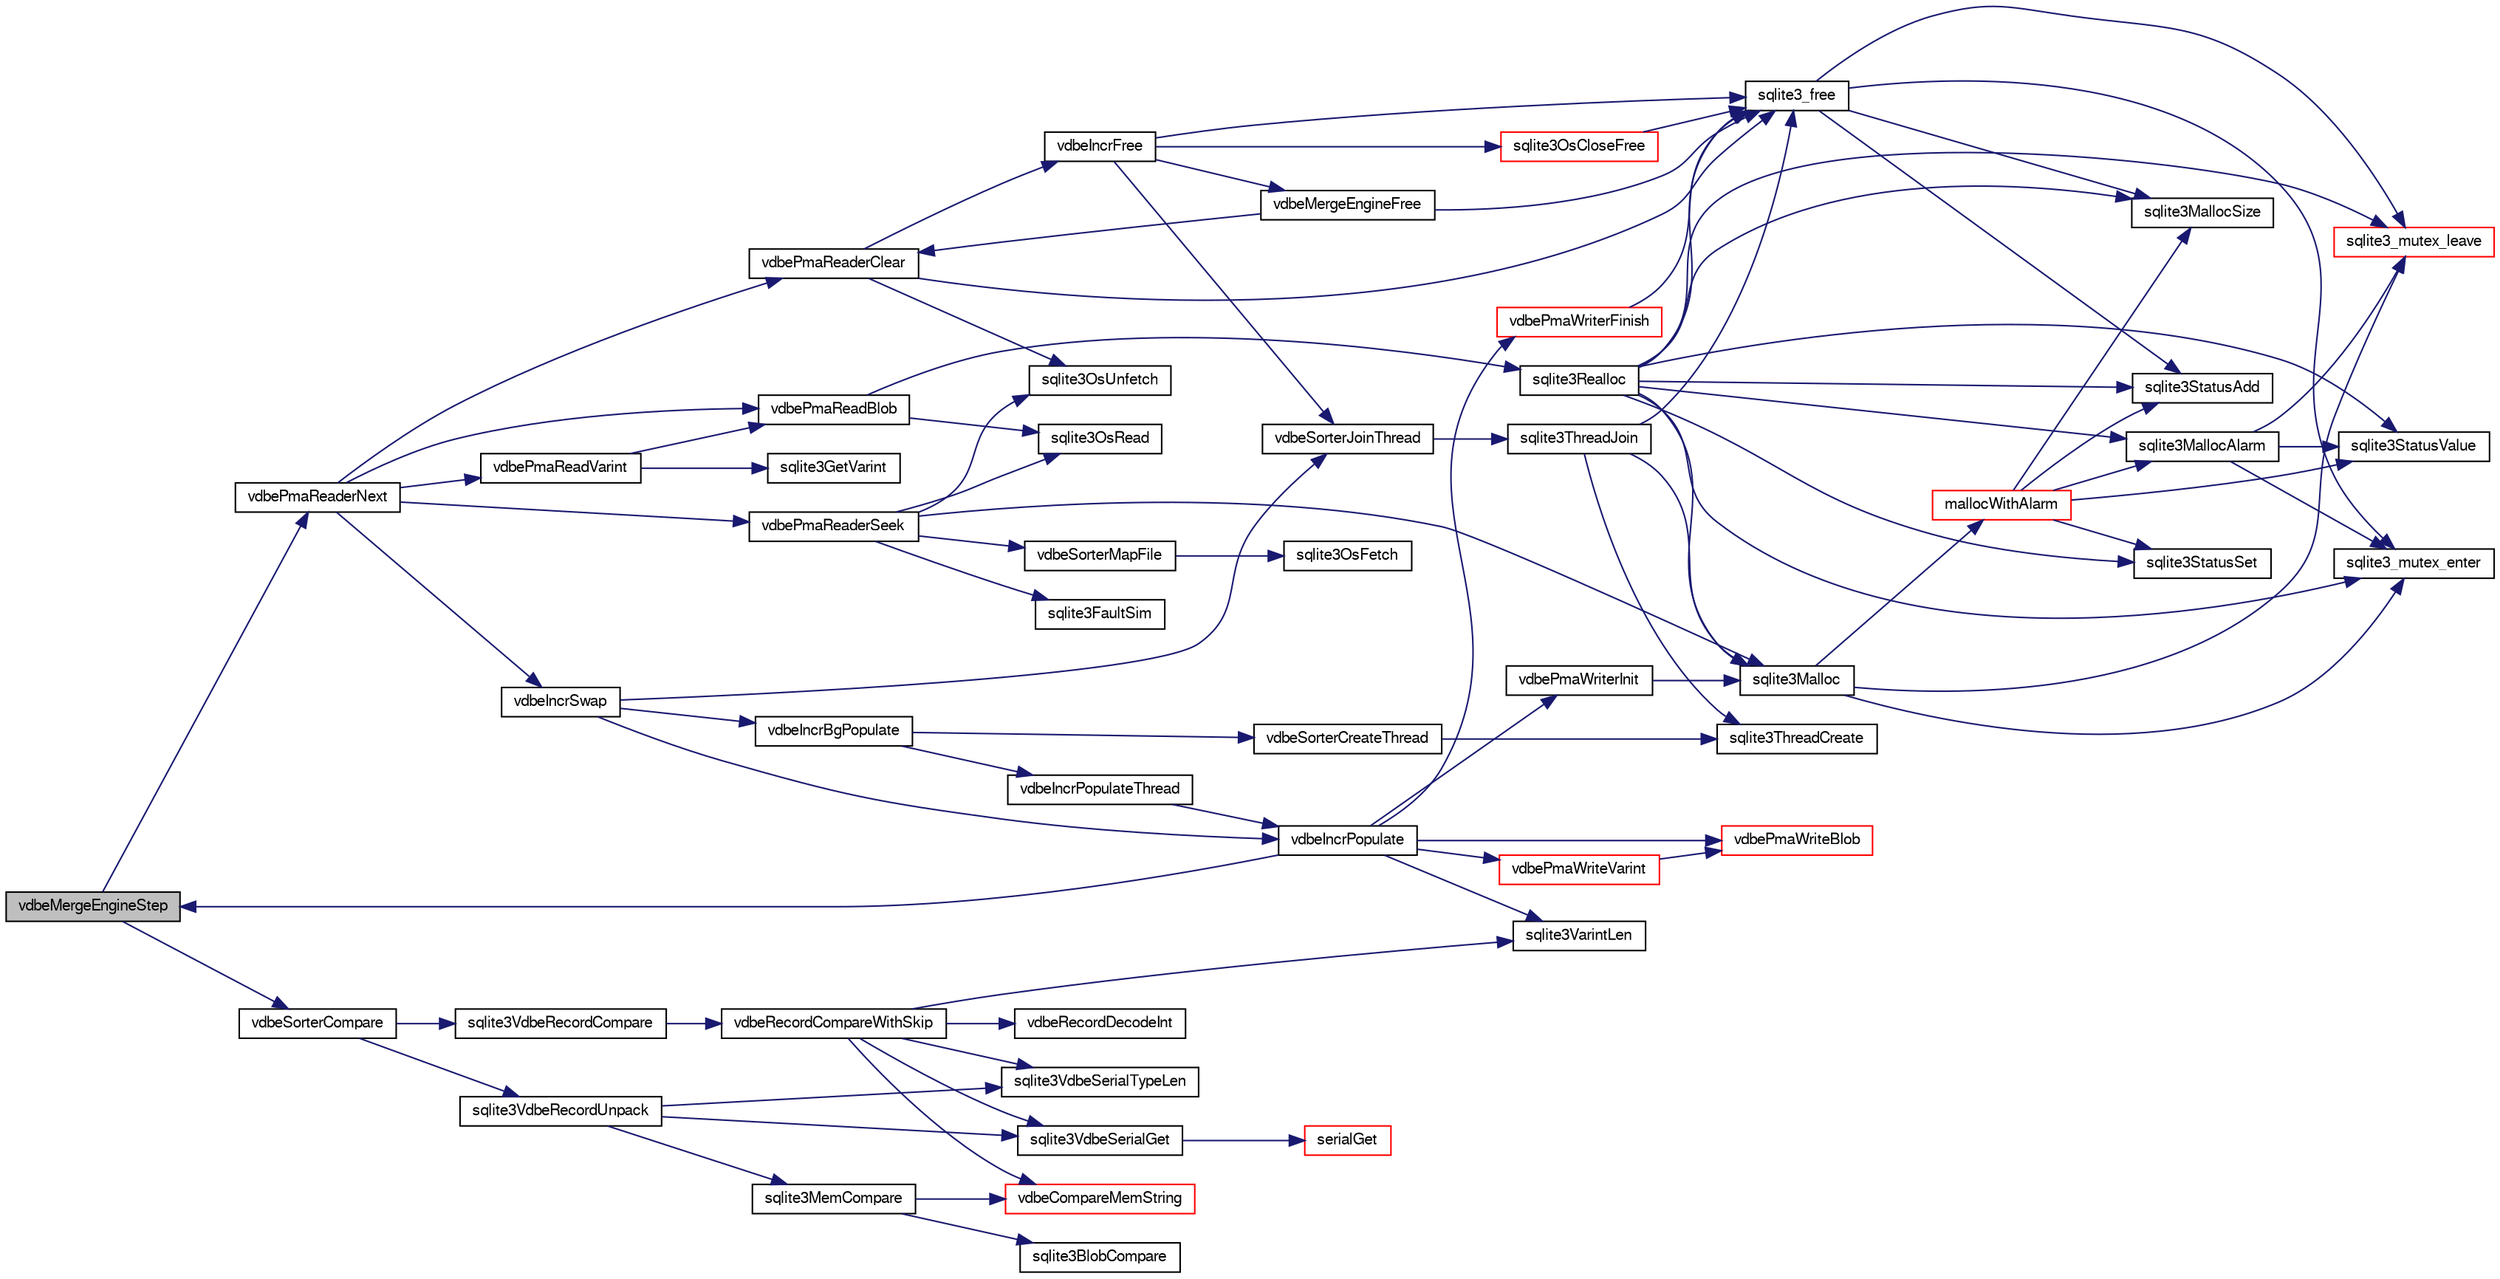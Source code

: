digraph "vdbeMergeEngineStep"
{
  edge [fontname="FreeSans",fontsize="10",labelfontname="FreeSans",labelfontsize="10"];
  node [fontname="FreeSans",fontsize="10",shape=record];
  rankdir="LR";
  Node869465 [label="vdbeMergeEngineStep",height=0.2,width=0.4,color="black", fillcolor="grey75", style="filled", fontcolor="black"];
  Node869465 -> Node869466 [color="midnightblue",fontsize="10",style="solid",fontname="FreeSans"];
  Node869466 [label="vdbePmaReaderNext",height=0.2,width=0.4,color="black", fillcolor="white", style="filled",URL="$sqlite3_8c.html#af63a38a01ef1374e7a717f83c2ccf648"];
  Node869466 -> Node869467 [color="midnightblue",fontsize="10",style="solid",fontname="FreeSans"];
  Node869467 [label="vdbeIncrSwap",height=0.2,width=0.4,color="black", fillcolor="white", style="filled",URL="$sqlite3_8c.html#a8f7f6718c318c3268d28964e2b983225"];
  Node869467 -> Node869468 [color="midnightblue",fontsize="10",style="solid",fontname="FreeSans"];
  Node869468 [label="vdbeSorterJoinThread",height=0.2,width=0.4,color="black", fillcolor="white", style="filled",URL="$sqlite3_8c.html#a4e60b28b8975e8e1e4fa2059c12561f0"];
  Node869468 -> Node869469 [color="midnightblue",fontsize="10",style="solid",fontname="FreeSans"];
  Node869469 [label="sqlite3ThreadJoin",height=0.2,width=0.4,color="black", fillcolor="white", style="filled",URL="$sqlite3_8c.html#a5d675a90f2ab38ee6ca70a0a6345e225"];
  Node869469 -> Node869470 [color="midnightblue",fontsize="10",style="solid",fontname="FreeSans"];
  Node869470 [label="sqlite3_free",height=0.2,width=0.4,color="black", fillcolor="white", style="filled",URL="$sqlite3_8c.html#a6552349e36a8a691af5487999ab09519"];
  Node869470 -> Node869471 [color="midnightblue",fontsize="10",style="solid",fontname="FreeSans"];
  Node869471 [label="sqlite3_mutex_enter",height=0.2,width=0.4,color="black", fillcolor="white", style="filled",URL="$sqlite3_8c.html#a1c12cde690bd89f104de5cbad12a6bf5"];
  Node869470 -> Node869472 [color="midnightblue",fontsize="10",style="solid",fontname="FreeSans"];
  Node869472 [label="sqlite3StatusAdd",height=0.2,width=0.4,color="black", fillcolor="white", style="filled",URL="$sqlite3_8c.html#afa029f93586aeab4cc85360905dae9cd"];
  Node869470 -> Node869473 [color="midnightblue",fontsize="10",style="solid",fontname="FreeSans"];
  Node869473 [label="sqlite3MallocSize",height=0.2,width=0.4,color="black", fillcolor="white", style="filled",URL="$sqlite3_8c.html#acf5d2a5f35270bafb050bd2def576955"];
  Node869470 -> Node869474 [color="midnightblue",fontsize="10",style="solid",fontname="FreeSans"];
  Node869474 [label="sqlite3_mutex_leave",height=0.2,width=0.4,color="red", fillcolor="white", style="filled",URL="$sqlite3_8c.html#a5838d235601dbd3c1fa993555c6bcc93"];
  Node869469 -> Node869477 [color="midnightblue",fontsize="10",style="solid",fontname="FreeSans"];
  Node869477 [label="sqlite3ThreadCreate",height=0.2,width=0.4,color="black", fillcolor="white", style="filled",URL="$sqlite3_8c.html#a7dcba51ea870cc37833e5b2a5a157bef"];
  Node869469 -> Node869478 [color="midnightblue",fontsize="10",style="solid",fontname="FreeSans"];
  Node869478 [label="sqlite3Malloc",height=0.2,width=0.4,color="black", fillcolor="white", style="filled",URL="$sqlite3_8c.html#a361a2eaa846b1885f123abe46f5d8b2b"];
  Node869478 -> Node869471 [color="midnightblue",fontsize="10",style="solid",fontname="FreeSans"];
  Node869478 -> Node869479 [color="midnightblue",fontsize="10",style="solid",fontname="FreeSans"];
  Node869479 [label="mallocWithAlarm",height=0.2,width=0.4,color="red", fillcolor="white", style="filled",URL="$sqlite3_8c.html#ab070d5cf8e48ec8a6a43cf025d48598b"];
  Node869479 -> Node869480 [color="midnightblue",fontsize="10",style="solid",fontname="FreeSans"];
  Node869480 [label="sqlite3StatusSet",height=0.2,width=0.4,color="black", fillcolor="white", style="filled",URL="$sqlite3_8c.html#afec7586c01fcb5ea17dc9d7725a589d9"];
  Node869479 -> Node869481 [color="midnightblue",fontsize="10",style="solid",fontname="FreeSans"];
  Node869481 [label="sqlite3StatusValue",height=0.2,width=0.4,color="black", fillcolor="white", style="filled",URL="$sqlite3_8c.html#a30b8ac296c6e200c1fa57708d52c6ef6"];
  Node869479 -> Node869482 [color="midnightblue",fontsize="10",style="solid",fontname="FreeSans"];
  Node869482 [label="sqlite3MallocAlarm",height=0.2,width=0.4,color="black", fillcolor="white", style="filled",URL="$sqlite3_8c.html#ada66988e8471d1198f3219c062377508"];
  Node869482 -> Node869481 [color="midnightblue",fontsize="10",style="solid",fontname="FreeSans"];
  Node869482 -> Node869474 [color="midnightblue",fontsize="10",style="solid",fontname="FreeSans"];
  Node869482 -> Node869471 [color="midnightblue",fontsize="10",style="solid",fontname="FreeSans"];
  Node869479 -> Node869473 [color="midnightblue",fontsize="10",style="solid",fontname="FreeSans"];
  Node869479 -> Node869472 [color="midnightblue",fontsize="10",style="solid",fontname="FreeSans"];
  Node869478 -> Node869474 [color="midnightblue",fontsize="10",style="solid",fontname="FreeSans"];
  Node869467 -> Node869483 [color="midnightblue",fontsize="10",style="solid",fontname="FreeSans"];
  Node869483 [label="vdbeIncrBgPopulate",height=0.2,width=0.4,color="black", fillcolor="white", style="filled",URL="$sqlite3_8c.html#ac7fcc18f338b99f560b8ce2ad5ced444"];
  Node869483 -> Node869484 [color="midnightblue",fontsize="10",style="solid",fontname="FreeSans"];
  Node869484 [label="vdbeSorterCreateThread",height=0.2,width=0.4,color="black", fillcolor="white", style="filled",URL="$sqlite3_8c.html#a720f35765c34e9002b126082c44271bb"];
  Node869484 -> Node869477 [color="midnightblue",fontsize="10",style="solid",fontname="FreeSans"];
  Node869483 -> Node869485 [color="midnightblue",fontsize="10",style="solid",fontname="FreeSans"];
  Node869485 [label="vdbeIncrPopulateThread",height=0.2,width=0.4,color="black", fillcolor="white", style="filled",URL="$sqlite3_8c.html#ae7c977e9bc712052464f45c67e95847b"];
  Node869485 -> Node869486 [color="midnightblue",fontsize="10",style="solid",fontname="FreeSans"];
  Node869486 [label="vdbeIncrPopulate",height=0.2,width=0.4,color="black", fillcolor="white", style="filled",URL="$sqlite3_8c.html#a157a9f79260999f8f5f336d246f7b1bd"];
  Node869486 -> Node869487 [color="midnightblue",fontsize="10",style="solid",fontname="FreeSans"];
  Node869487 [label="vdbePmaWriterInit",height=0.2,width=0.4,color="black", fillcolor="white", style="filled",URL="$sqlite3_8c.html#add2341e0ef2818676d3e8e2245c26444"];
  Node869487 -> Node869478 [color="midnightblue",fontsize="10",style="solid",fontname="FreeSans"];
  Node869486 -> Node869488 [color="midnightblue",fontsize="10",style="solid",fontname="FreeSans"];
  Node869488 [label="sqlite3VarintLen",height=0.2,width=0.4,color="black", fillcolor="white", style="filled",URL="$sqlite3_8c.html#a7ef2f973d52f5d21b856d4bed6bb1fec"];
  Node869486 -> Node869489 [color="midnightblue",fontsize="10",style="solid",fontname="FreeSans"];
  Node869489 [label="vdbePmaWriteVarint",height=0.2,width=0.4,color="red", fillcolor="white", style="filled",URL="$sqlite3_8c.html#aad57491b31c37e673a40a35d7129777b"];
  Node869489 -> Node869492 [color="midnightblue",fontsize="10",style="solid",fontname="FreeSans"];
  Node869492 [label="vdbePmaWriteBlob",height=0.2,width=0.4,color="red", fillcolor="white", style="filled",URL="$sqlite3_8c.html#ab86066e4f912cd54aac5cbdb550c6e73"];
  Node869486 -> Node869492 [color="midnightblue",fontsize="10",style="solid",fontname="FreeSans"];
  Node869486 -> Node869465 [color="midnightblue",fontsize="10",style="solid",fontname="FreeSans"];
  Node869486 -> Node869494 [color="midnightblue",fontsize="10",style="solid",fontname="FreeSans"];
  Node869494 [label="vdbePmaWriterFinish",height=0.2,width=0.4,color="red", fillcolor="white", style="filled",URL="$sqlite3_8c.html#ad505e23bce1b9c21dedf010601199641"];
  Node869494 -> Node869470 [color="midnightblue",fontsize="10",style="solid",fontname="FreeSans"];
  Node869467 -> Node869486 [color="midnightblue",fontsize="10",style="solid",fontname="FreeSans"];
  Node869466 -> Node869495 [color="midnightblue",fontsize="10",style="solid",fontname="FreeSans"];
  Node869495 [label="vdbePmaReaderSeek",height=0.2,width=0.4,color="black", fillcolor="white", style="filled",URL="$sqlite3_8c.html#a2a5cefd3f6bc43af80ad2be35b2528d7"];
  Node869495 -> Node869496 [color="midnightblue",fontsize="10",style="solid",fontname="FreeSans"];
  Node869496 [label="sqlite3FaultSim",height=0.2,width=0.4,color="black", fillcolor="white", style="filled",URL="$sqlite3_8c.html#a609068924de458ce924b87b332d8d67b"];
  Node869495 -> Node869497 [color="midnightblue",fontsize="10",style="solid",fontname="FreeSans"];
  Node869497 [label="sqlite3OsUnfetch",height=0.2,width=0.4,color="black", fillcolor="white", style="filled",URL="$sqlite3_8c.html#abc0da72cb8b8989cf8708b572fe5fef4"];
  Node869495 -> Node869498 [color="midnightblue",fontsize="10",style="solid",fontname="FreeSans"];
  Node869498 [label="vdbeSorterMapFile",height=0.2,width=0.4,color="black", fillcolor="white", style="filled",URL="$sqlite3_8c.html#a610ddce0887ef6fbde17a840a1cb31bc"];
  Node869498 -> Node869499 [color="midnightblue",fontsize="10",style="solid",fontname="FreeSans"];
  Node869499 [label="sqlite3OsFetch",height=0.2,width=0.4,color="black", fillcolor="white", style="filled",URL="$sqlite3_8c.html#ab5b9137b375d5d8a8c216a644056cba7"];
  Node869495 -> Node869478 [color="midnightblue",fontsize="10",style="solid",fontname="FreeSans"];
  Node869495 -> Node869500 [color="midnightblue",fontsize="10",style="solid",fontname="FreeSans"];
  Node869500 [label="sqlite3OsRead",height=0.2,width=0.4,color="black", fillcolor="white", style="filled",URL="$sqlite3_8c.html#a98ef6b5ed82299d2efc0b5f9e41c877d"];
  Node869466 -> Node869501 [color="midnightblue",fontsize="10",style="solid",fontname="FreeSans"];
  Node869501 [label="vdbePmaReaderClear",height=0.2,width=0.4,color="black", fillcolor="white", style="filled",URL="$sqlite3_8c.html#ae4ef2e668d3028e75343e65046d42a2d"];
  Node869501 -> Node869470 [color="midnightblue",fontsize="10",style="solid",fontname="FreeSans"];
  Node869501 -> Node869497 [color="midnightblue",fontsize="10",style="solid",fontname="FreeSans"];
  Node869501 -> Node869502 [color="midnightblue",fontsize="10",style="solid",fontname="FreeSans"];
  Node869502 [label="vdbeIncrFree",height=0.2,width=0.4,color="black", fillcolor="white", style="filled",URL="$sqlite3_8c.html#a2cf58de324cfc3b315c058575986bbee"];
  Node869502 -> Node869468 [color="midnightblue",fontsize="10",style="solid",fontname="FreeSans"];
  Node869502 -> Node869503 [color="midnightblue",fontsize="10",style="solid",fontname="FreeSans"];
  Node869503 [label="sqlite3OsCloseFree",height=0.2,width=0.4,color="red", fillcolor="white", style="filled",URL="$sqlite3_8c.html#a55e2ac414d354ed16d51e9fb500e21df"];
  Node869503 -> Node869470 [color="midnightblue",fontsize="10",style="solid",fontname="FreeSans"];
  Node869502 -> Node869505 [color="midnightblue",fontsize="10",style="solid",fontname="FreeSans"];
  Node869505 [label="vdbeMergeEngineFree",height=0.2,width=0.4,color="black", fillcolor="white", style="filled",URL="$sqlite3_8c.html#a6cb59e7106205b62881f202786177310"];
  Node869505 -> Node869501 [color="midnightblue",fontsize="10",style="solid",fontname="FreeSans"];
  Node869505 -> Node869470 [color="midnightblue",fontsize="10",style="solid",fontname="FreeSans"];
  Node869502 -> Node869470 [color="midnightblue",fontsize="10",style="solid",fontname="FreeSans"];
  Node869466 -> Node869506 [color="midnightblue",fontsize="10",style="solid",fontname="FreeSans"];
  Node869506 [label="vdbePmaReadVarint",height=0.2,width=0.4,color="black", fillcolor="white", style="filled",URL="$sqlite3_8c.html#a230651a7f4509d1a0e6059c8cd9cca12"];
  Node869506 -> Node869507 [color="midnightblue",fontsize="10",style="solid",fontname="FreeSans"];
  Node869507 [label="sqlite3GetVarint",height=0.2,width=0.4,color="black", fillcolor="white", style="filled",URL="$sqlite3_8c.html#aaac8f2be1601dacf4195ac5d92380533"];
  Node869506 -> Node869508 [color="midnightblue",fontsize="10",style="solid",fontname="FreeSans"];
  Node869508 [label="vdbePmaReadBlob",height=0.2,width=0.4,color="black", fillcolor="white", style="filled",URL="$sqlite3_8c.html#a304cb013c04dad8db7d758f6ed5cd3f5"];
  Node869508 -> Node869500 [color="midnightblue",fontsize="10",style="solid",fontname="FreeSans"];
  Node869508 -> Node869509 [color="midnightblue",fontsize="10",style="solid",fontname="FreeSans"];
  Node869509 [label="sqlite3Realloc",height=0.2,width=0.4,color="black", fillcolor="white", style="filled",URL="$sqlite3_8c.html#ad53aefdfc088f622e23ffe838201fe22"];
  Node869509 -> Node869478 [color="midnightblue",fontsize="10",style="solid",fontname="FreeSans"];
  Node869509 -> Node869470 [color="midnightblue",fontsize="10",style="solid",fontname="FreeSans"];
  Node869509 -> Node869473 [color="midnightblue",fontsize="10",style="solid",fontname="FreeSans"];
  Node869509 -> Node869471 [color="midnightblue",fontsize="10",style="solid",fontname="FreeSans"];
  Node869509 -> Node869480 [color="midnightblue",fontsize="10",style="solid",fontname="FreeSans"];
  Node869509 -> Node869481 [color="midnightblue",fontsize="10",style="solid",fontname="FreeSans"];
  Node869509 -> Node869482 [color="midnightblue",fontsize="10",style="solid",fontname="FreeSans"];
  Node869509 -> Node869472 [color="midnightblue",fontsize="10",style="solid",fontname="FreeSans"];
  Node869509 -> Node869474 [color="midnightblue",fontsize="10",style="solid",fontname="FreeSans"];
  Node869466 -> Node869508 [color="midnightblue",fontsize="10",style="solid",fontname="FreeSans"];
  Node869465 -> Node869510 [color="midnightblue",fontsize="10",style="solid",fontname="FreeSans"];
  Node869510 [label="vdbeSorterCompare",height=0.2,width=0.4,color="black", fillcolor="white", style="filled",URL="$sqlite3_8c.html#a26a68c900e02f2594095fbb9847bcfcb"];
  Node869510 -> Node869511 [color="midnightblue",fontsize="10",style="solid",fontname="FreeSans"];
  Node869511 [label="sqlite3VdbeRecordUnpack",height=0.2,width=0.4,color="black", fillcolor="white", style="filled",URL="$sqlite3_8c.html#a33dc4e6ab8c683f8c42b357da66328a0"];
  Node869511 -> Node869512 [color="midnightblue",fontsize="10",style="solid",fontname="FreeSans"];
  Node869512 [label="sqlite3VdbeSerialGet",height=0.2,width=0.4,color="black", fillcolor="white", style="filled",URL="$sqlite3_8c.html#a5b5cd74212a43cf693266f0b9badc469"];
  Node869512 -> Node869513 [color="midnightblue",fontsize="10",style="solid",fontname="FreeSans"];
  Node869513 [label="serialGet",height=0.2,width=0.4,color="red", fillcolor="white", style="filled",URL="$sqlite3_8c.html#a07f82bd181d15c1e1ba90a79c78dfd37"];
  Node869511 -> Node869515 [color="midnightblue",fontsize="10",style="solid",fontname="FreeSans"];
  Node869515 [label="sqlite3VdbeSerialTypeLen",height=0.2,width=0.4,color="black", fillcolor="white", style="filled",URL="$sqlite3_8c.html#ab84b4c97560363d01a6044a954c7d4f4"];
  Node869511 -> Node869516 [color="midnightblue",fontsize="10",style="solid",fontname="FreeSans"];
  Node869516 [label="sqlite3MemCompare",height=0.2,width=0.4,color="black", fillcolor="white", style="filled",URL="$sqlite3_8c.html#a89fc02818dc8eb6be452ea408164b5e3"];
  Node869516 -> Node869517 [color="midnightblue",fontsize="10",style="solid",fontname="FreeSans"];
  Node869517 [label="vdbeCompareMemString",height=0.2,width=0.4,color="red", fillcolor="white", style="filled",URL="$sqlite3_8c.html#afc618ccf0c8dc5c4de68c35c8b1613c1"];
  Node869516 -> Node869783 [color="midnightblue",fontsize="10",style="solid",fontname="FreeSans"];
  Node869783 [label="sqlite3BlobCompare",height=0.2,width=0.4,color="black", fillcolor="white", style="filled",URL="$sqlite3_8c.html#ab464c94c9aee65996ddb6ac4fcd47dc8"];
  Node869510 -> Node869784 [color="midnightblue",fontsize="10",style="solid",fontname="FreeSans"];
  Node869784 [label="sqlite3VdbeRecordCompare",height=0.2,width=0.4,color="black", fillcolor="white", style="filled",URL="$sqlite3_8c.html#a58c98706c7f8dd49c401c05bfe4932da"];
  Node869784 -> Node869785 [color="midnightblue",fontsize="10",style="solid",fontname="FreeSans"];
  Node869785 [label="vdbeRecordCompareWithSkip",height=0.2,width=0.4,color="black", fillcolor="white", style="filled",URL="$sqlite3_8c.html#a3e4bfdbbc6a8b6120c6df742e0720078"];
  Node869785 -> Node869515 [color="midnightblue",fontsize="10",style="solid",fontname="FreeSans"];
  Node869785 -> Node869512 [color="midnightblue",fontsize="10",style="solid",fontname="FreeSans"];
  Node869785 -> Node869786 [color="midnightblue",fontsize="10",style="solid",fontname="FreeSans"];
  Node869786 [label="vdbeRecordDecodeInt",height=0.2,width=0.4,color="black", fillcolor="white", style="filled",URL="$sqlite3_8c.html#af43a59469b879fd578e19c0f6f613984"];
  Node869785 -> Node869517 [color="midnightblue",fontsize="10",style="solid",fontname="FreeSans"];
  Node869785 -> Node869488 [color="midnightblue",fontsize="10",style="solid",fontname="FreeSans"];
}
